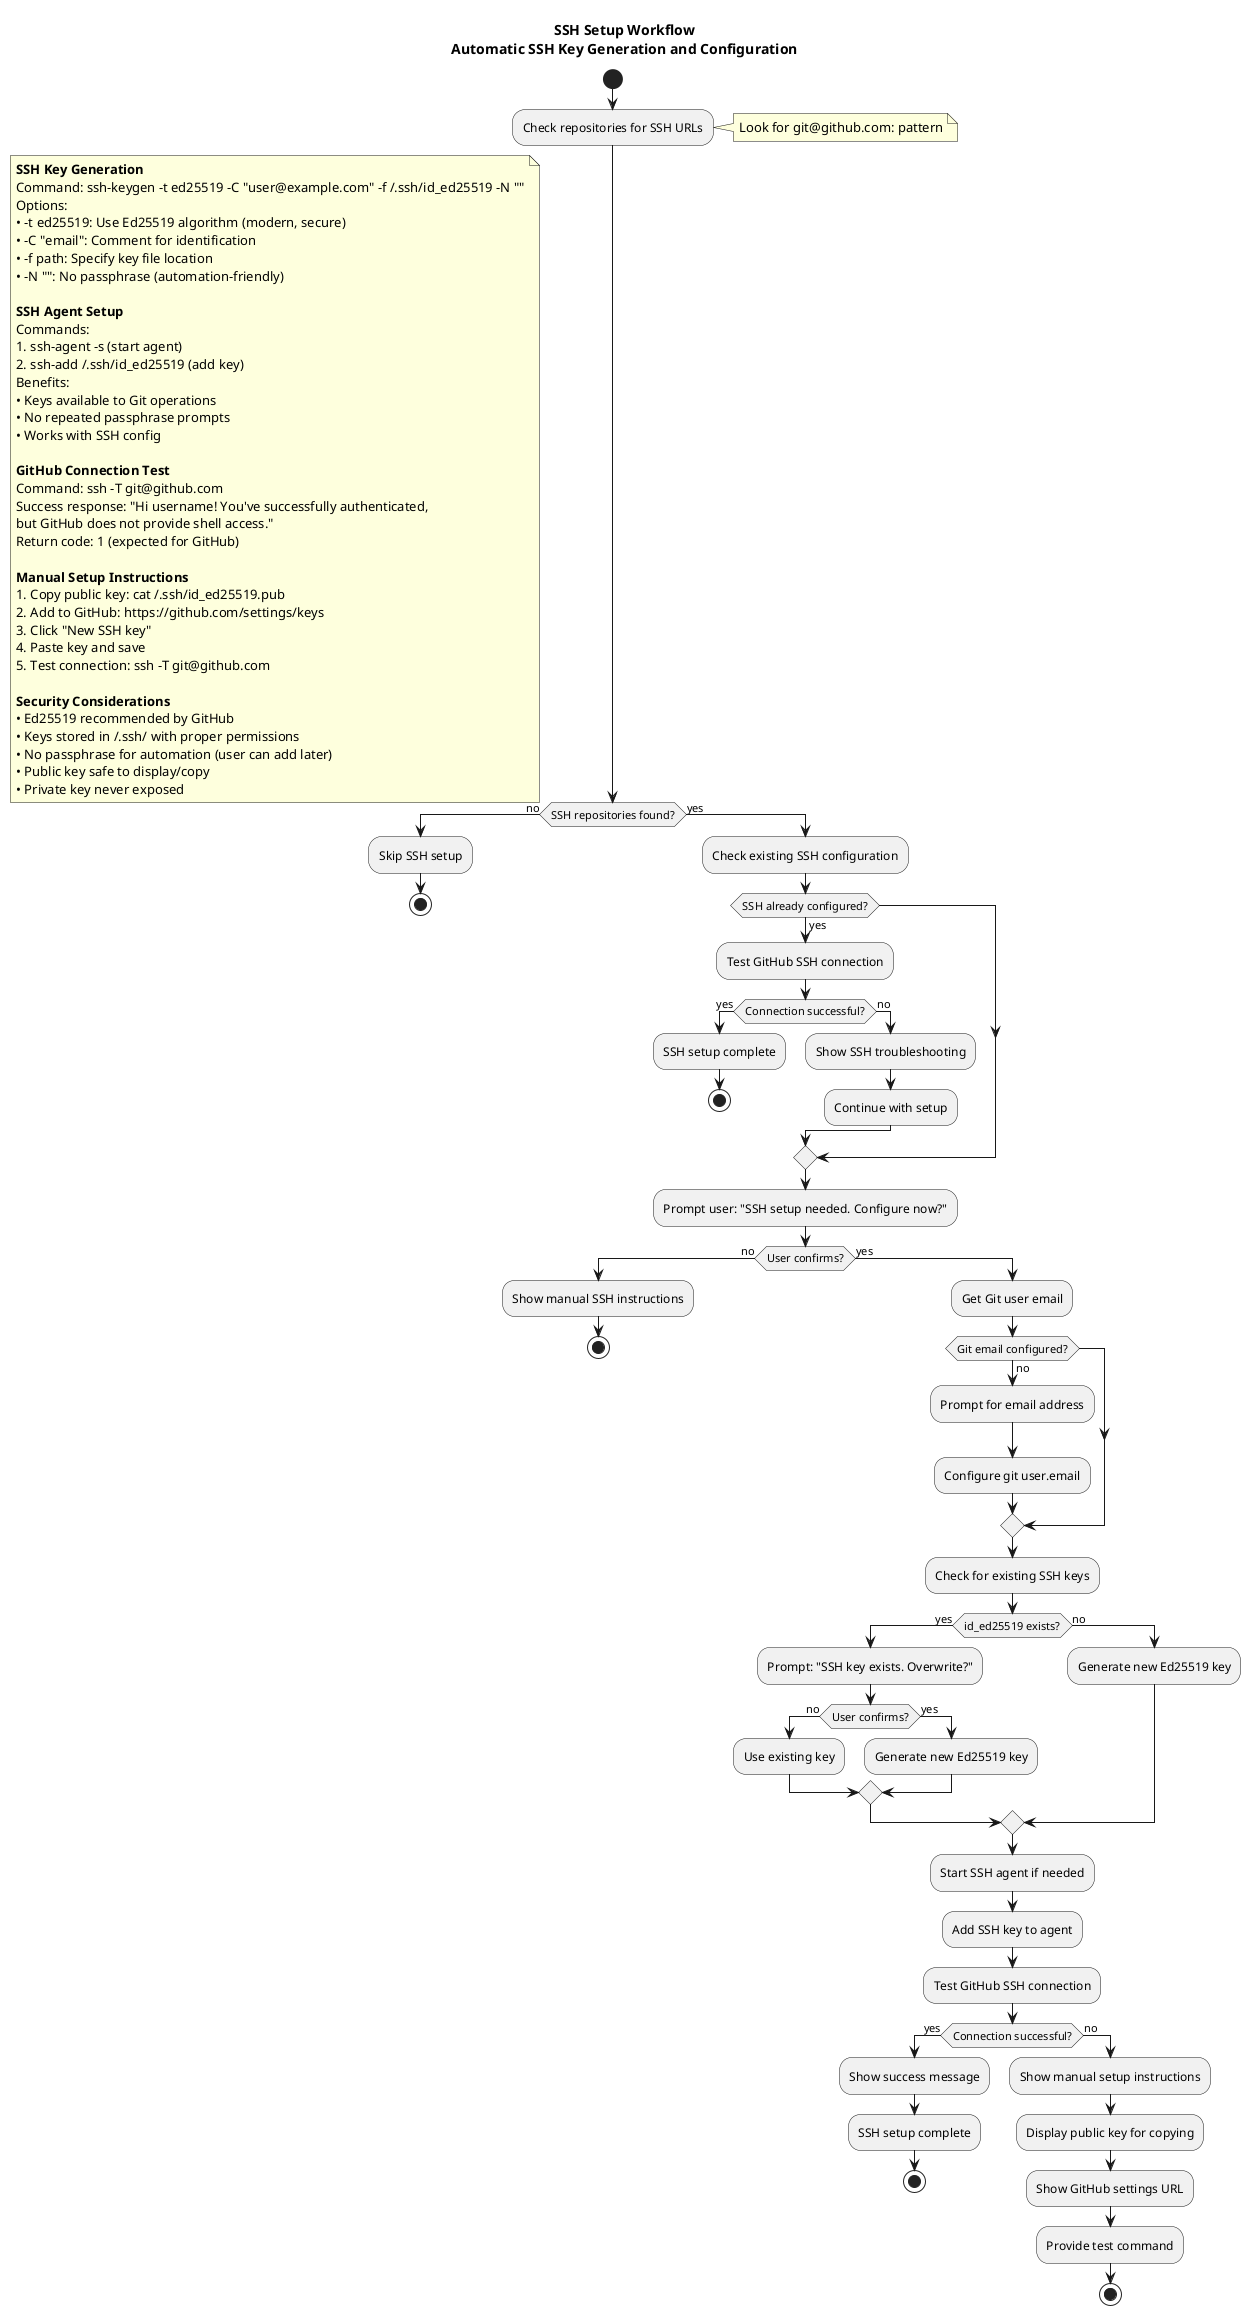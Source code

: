 @startuml ssh-setup-workflow

title SSH Setup Workflow\nAutomatic SSH Key Generation and Configuration

start

:Check repositories for SSH URLs;
note right: Look for git@github.com: pattern

if (SSH repositories found?) then (no)
    :Skip SSH setup;
    stop
else (yes)
    :Check existing SSH configuration;
    
    if (SSH already configured?) then (yes)
        :Test GitHub SSH connection;
        if (Connection successful?) then (yes)
            :SSH setup complete;
            stop
        else (no)
            :Show SSH troubleshooting;
            :Continue with setup;
        endif
    endif
    
    :Prompt user: "SSH setup needed. Configure now?";
    if (User confirms?) then (no)
        :Show manual SSH instructions;
        stop
    else (yes)
        :Get Git user email;
        if (Git email configured?) then (no)
            :Prompt for email address;
            :Configure git user.email;
        endif
        
        :Check for existing SSH keys;
        if (id_ed25519 exists?) then (yes)
            :Prompt: "SSH key exists. Overwrite?";
            if (User confirms?) then (no)
                :Use existing key;
            else (yes)
                :Generate new Ed25519 key;
            endif
        else (no)
            :Generate new Ed25519 key;
        endif
        
        :Start SSH agent if needed;
        :Add SSH key to agent;
        
        :Test GitHub SSH connection;
        if (Connection successful?) then (yes)
            :Show success message;
            :SSH setup complete;
            stop
        else (no)
            :Show manual setup instructions;
            :Display public key for copying;
            :Show GitHub settings URL;
            :Provide test command;
            stop
        endif
    endif
endif

note left
    **SSH Key Generation**
    Command: ssh-keygen -t ed25519 -C "user@example.com" -f ~/.ssh/id_ed25519 -N ""
    Options:
    • -t ed25519: Use Ed25519 algorithm (modern, secure)
    • -C "email": Comment for identification  
    • -f path: Specify key file location
    • -N "": No passphrase (automation-friendly)
    
    **SSH Agent Setup**
    Commands:
    1. ssh-agent -s (start agent)
    2. ssh-add ~/.ssh/id_ed25519 (add key)
    Benefits:
    • Keys available to Git operations
    • No repeated passphrase prompts
    • Works with SSH config
    
    **GitHub Connection Test**
    Command: ssh -T git@github.com
    Success response: "Hi username! You've successfully authenticated, 
    but GitHub does not provide shell access."
    Return code: 1 (expected for GitHub)
    
    **Manual Setup Instructions**
    1. Copy public key: cat ~/.ssh/id_ed25519.pub
    2. Add to GitHub: https://github.com/settings/keys
    3. Click "New SSH key"
    4. Paste key and save
    5. Test connection: ssh -T git@github.com
    
    **Security Considerations**
    • Ed25519 recommended by GitHub
    • Keys stored in ~/.ssh/ with proper permissions
    • No passphrase for automation (user can add later)
    • Public key safe to display/copy
    • Private key never exposed
end note

@enduml